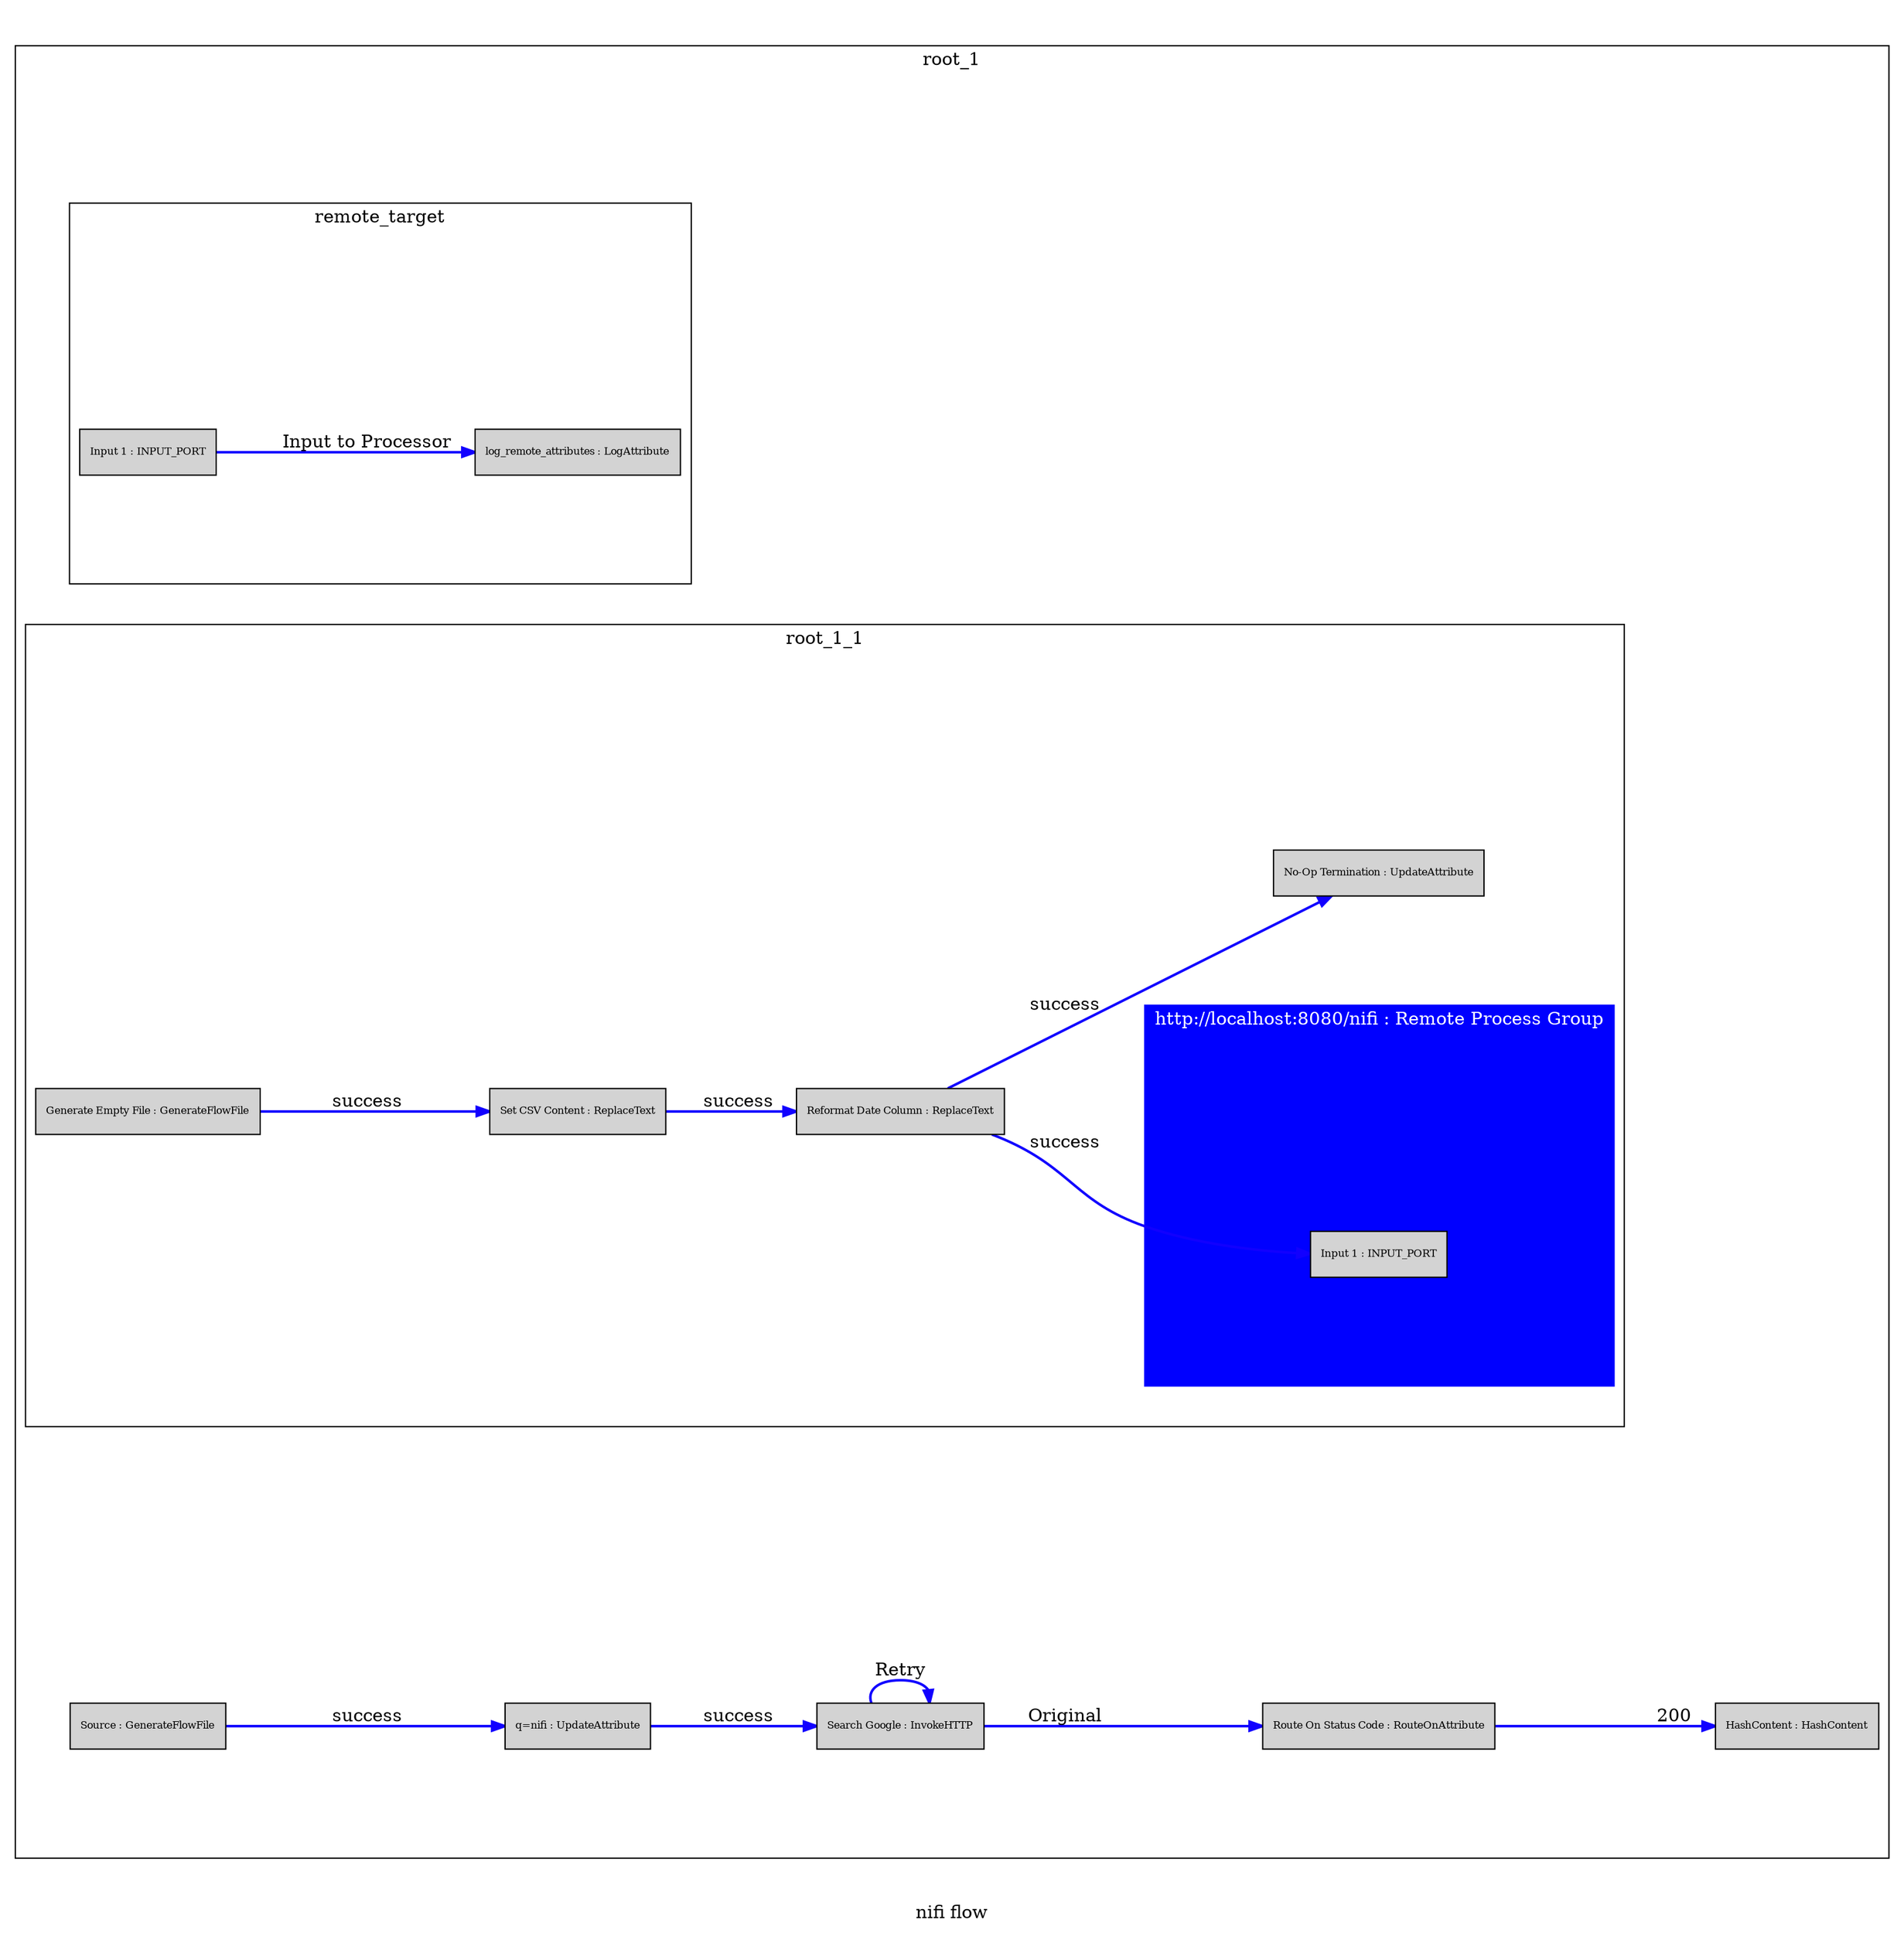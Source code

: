 strict digraph "nifi flow" {
	graph [compound=true,
		label="nifi flow",
		outputorder=edgesfirst,
		rankdir=LR,
		ratio=1.0
	];
	node [fixedsize=false,
		fontsize=8,
		label="\N",
		shape=rectangle,
		style=filled
	];
	edge [color="#1100FF",
		style="setlinewidth(2)"
	];
	subgraph cluster_root_1 {
		graph [id="351b1dbc-0172-1000-056d-ec78a003b493",
			label=root_1
		];
		subgraph cluster_remote_target {
			graph [id="65f57b35-0172-1000-d805-dec5391bee7e",
				label=remote_target
			];
			"65f5b8db-0172-1000-407f-93e85d1d9f94"	[id="65f5b8db-0172-1000-407f-93e85d1d9f94",
				label="Input 1 : INPUT_PORT",
				pos="-768.000000,-768.000000"];
			"65f629b8-0172-1000-4ced-efa192c35536"	[id="65f629b8-0172-1000-4ced-efa192c35536",
				label="log_remote_attributes : LogAttribute",
				pos="-344.000000,-344.000000"];
			"65f5b8db-0172-1000-407f-93e85d1d9f94" -> "65f629b8-0172-1000-4ced-efa192c35536"	[label="Input to Processor"];
		}
		subgraph cluster_root_1_1 {
			graph [id="351dbb56-0172-1000-21fa-a4af9fc0dbb1",
				label=root_1_1
			];
			subgraph "cluster_NiFi Flow" {
				graph [color=blue,
					fontcolor=white,
					id="65f8c7d5-0172-1000-a916-0e5562295e08",
					label="http://localhost:8080/nifi : Remote Process Group",
					style=filled
				];
				"37b065f7-232b-30b9-a282-3ea28f75a2a2"	[id="37b065f7-232b-30b9-a282-3ea28f75a2a2",
					label="Input 1 : INPUT_PORT"];
			}
			"b268f335-2a91-44e8-b567-c676c292fd55"	[id="b268f335-2a91-44e8-b567-c676c292fd55",
				label="Reformat Date Column : ReplaceText",
				pos="1259.009165,1259.009165"];
			"25b139c3-db89-4272-59c3-774ce58f0973"	[id="25b139c3-db89-4272-59c3-774ce58f0973",
				label="No-Op Termination : UpdateAttribute",
				pos="1265.009165,1265.009165"];
			"b268f335-2a91-44e8-b567-c676c292fd55" -> "25b139c3-db89-4272-59c3-774ce58f0973"	[label=success];
			"b268f335-2a91-44e8-b567-c676c292fd55" -> "37b065f7-232b-30b9-a282-3ea28f75a2a2"	[label=success];
			"67626c71-910a-4342-627d-e38cfcbcb924"	[id="67626c71-910a-4342-627d-e38cfcbcb924",
				label="Set CSV Content : ReplaceText",
				pos="408.000000,408.000000"];
			"67626c71-910a-4342-627d-e38cfcbcb924" -> "b268f335-2a91-44e8-b567-c676c292fd55"	[label=success];
			"bc3ad300-c93c-430b-fc94-3a32c3020f53"	[id="bc3ad300-c93c-430b-fc94-3a32c3020f53",
				label="Generate Empty File : GenerateFlowFile",
				pos="356.009165,356.009165"];
			"bc3ad300-c93c-430b-fc94-3a32c3020f53" -> "67626c71-910a-4342-627d-e38cfcbcb924"	[label=success];
		}
		"719d5fb9-cd96-4491-fe7c-e81b3f3bb555"	[id="719d5fb9-cd96-4491-fe7c-e81b3f3bb555",
			label="q=nifi : UpdateAttribute",
			pos="1242.304169,1242.304169"];
		"e829b880-ef17-432a-7c5c-1e3ecdcd690d"	[id="e829b880-ef17-432a-7c5c-1e3ecdcd690d",
			label="Search Google : InvokeHTTP",
			pos="1245.295837,1245.295837"];
		"719d5fb9-cd96-4491-fe7c-e81b3f3bb555" -> "e829b880-ef17-432a-7c5c-1e3ecdcd690d"	[label=success];
		"f96be8b1-78b2-42f2-6ba5-2579f4f6c411"	[id="f96be8b1-78b2-42f2-6ba5-2579f4f6c411",
			label="Source : GenerateFlowFile",
			pos="425.000000,425.000000"];
		"f96be8b1-78b2-42f2-6ba5-2579f4f6c411" -> "719d5fb9-cd96-4491-fe7c-e81b3f3bb555"	[label=success];
		"83ca901a-efe0-4d97-dbca-5c557cefbe6f"	[id="83ca901a-efe0-4d97-dbca-5c557cefbe6f",
			label="HashContent : HashContent",
			pos="1264.422387,1264.422387"];
		"ffcc8819-75f5-4811-e906-434e71a31f26"	[id="ffcc8819-75f5-4811-e906-434e71a31f26",
			label="Route On Status Code : RouteOnAttribute",
			pos="1242.078949,1242.078949"];
		"ffcc8819-75f5-4811-e906-434e71a31f26" -> "83ca901a-efe0-4d97-dbca-5c557cefbe6f"	[label=200];
		"e829b880-ef17-432a-7c5c-1e3ecdcd690d" -> "ffcc8819-75f5-4811-e906-434e71a31f26"	[label=Original];
		"e829b880-ef17-432a-7c5c-1e3ecdcd690d" -> "e829b880-ef17-432a-7c5c-1e3ecdcd690d"	[label=Retry];
	}
}
